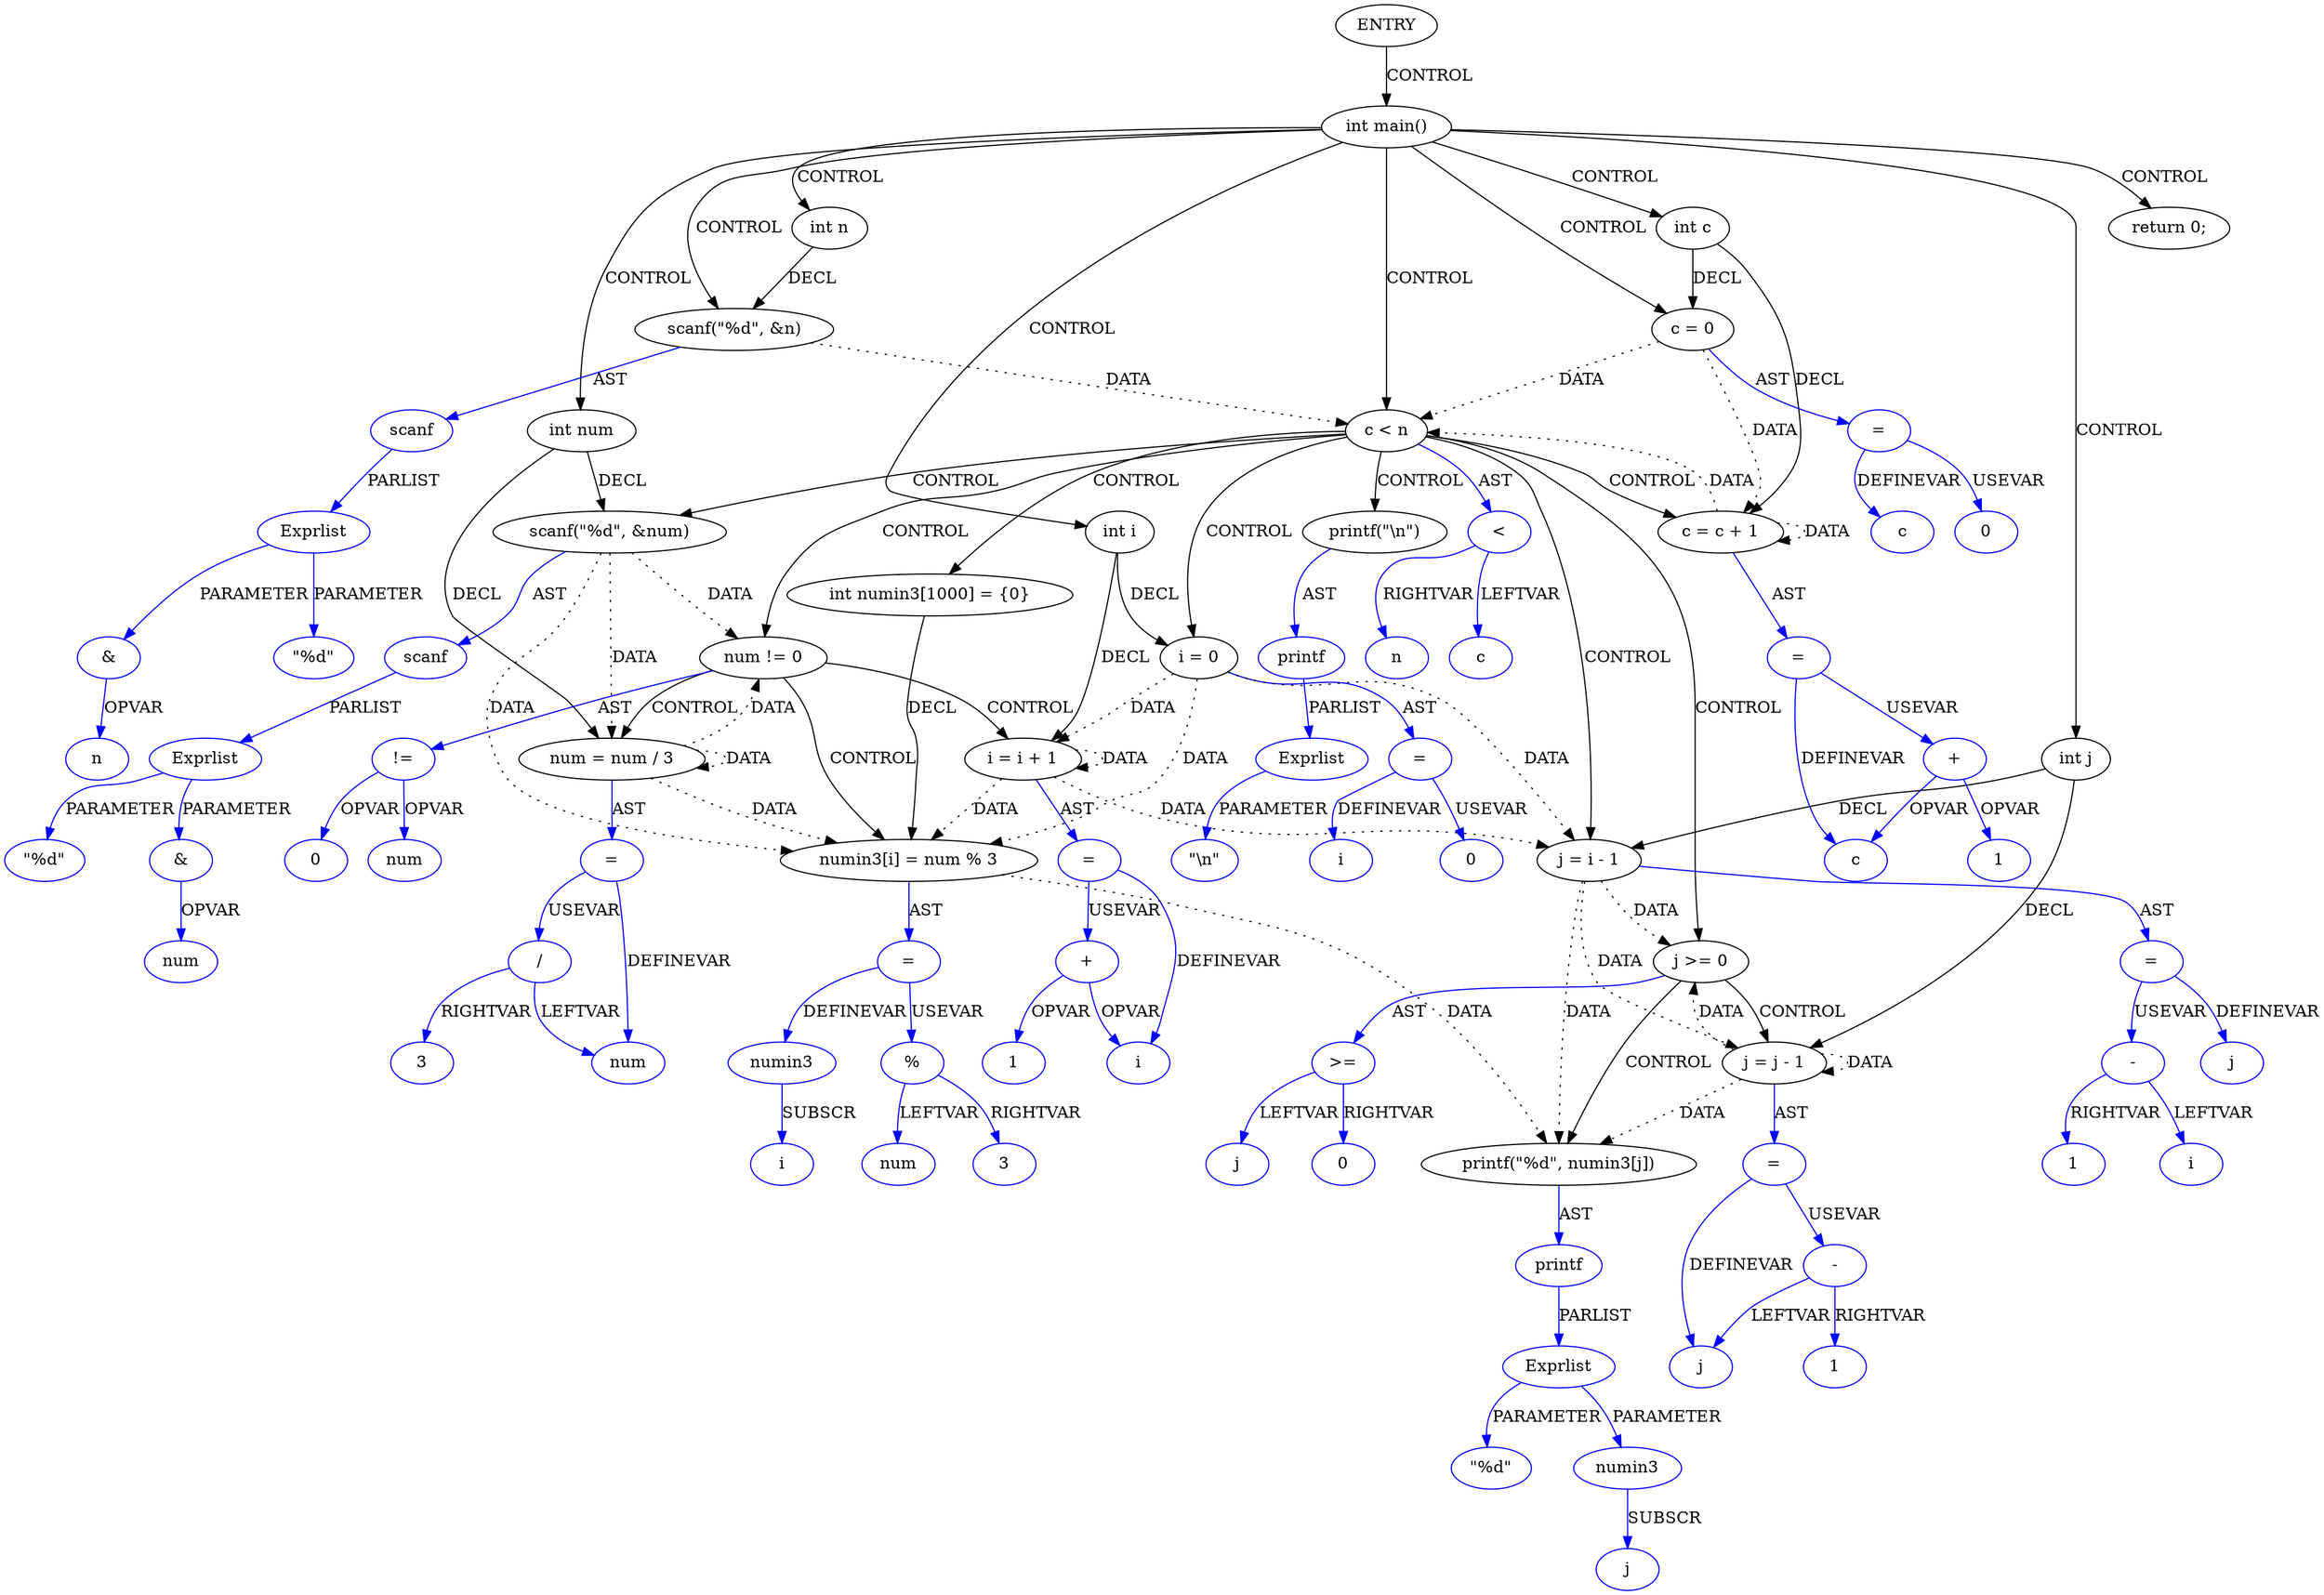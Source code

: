 digraph DotForMerge{
Node1 [label="ENTRY",type="ENTRY",coord="-1"];
Node2 [label="int main()",type="CONTROL",coord="3"];
Node4 [label="int n",type="DECL",coord="4",varname="n",vartype="int"];
Node5 [label="int c",type="DECL",coord="4",varname="c",vartype="int"];
Node6 [label="int i",type="DECL",coord="4",varname="i",vartype="int"];
Node7 [label="int j",type="DECL",coord="4",varname="j",vartype="int"];
Node8 [label="int num",type="DECL",coord="5",varname="num",vartype="int"];
Node9 [label="scanf(\"%d\", &n)",type="CALL",coord="6"];
Node10 [label="scanf",type="FUNCNAME",coord="6",color=blue];
Node11 [label="Exprlist",type="EXPRS",coord="6",color=blue];
Node12 [label="\"%d\"",type="CONST",coord="6",color=blue];
Node13 [label="&",type="OP",coord="6",color=blue];
Node14 [label="n",type="VAR",coord="6",color=blue];
Node15 [label="c = 0",type="ASSIGN",coord="7"];
Node16 [label="=",type="ASSIGNOP",coord="7",color=blue];
Node17 [label="c",type="VAR",coord="7",color=blue];
Node18 [label="0",type="CONST",coord="7",color=blue];
Node19 [label="c < n",type="CONTROL",coord="7"];
Node22 [label="scanf(\"%d\", &num)",type="CALL",coord="9"];
Node23 [label="scanf",type="FUNCNAME",coord="9",color=blue];
Node24 [label="Exprlist",type="EXPRS",coord="9",color=blue];
Node25 [label="\"%d\"",type="CONST",coord="9",color=blue];
Node26 [label="&",type="OP",coord="9",color=blue];
Node27 [label="num",type="VAR",coord="9",color=blue];
Node28 [label="int numin3[1000] = {0}",type="DECL",coord="10",varname="numin3",vartype="int[]"];
Node29 [label="i = 0",type="ASSIGN",coord="11"];
Node30 [label="=",type="ASSIGNOP",coord="11",color=blue];
Node31 [label="i",type="VAR",coord="11",color=blue];
Node32 [label="0",type="CONST",coord="11",color=blue];
Node33 [label="num != 0",type="CONTROL",coord="11"];
Node36 [label="numin3[i] = num % 3",type="ASSIGN",coord="12"];
Node37 [label="=",type="ASSIGNOP",coord="12",color=blue];
Node38 [label="numin3",type="VAR",coord="12",color=blue];
Node39 [label="i",type="VAR",coord="12",color=blue];
Node40 [label="%",type="OP",coord="12",color=blue];
Node41 [label="num",type="VAR",coord="12",color=blue];
Node42 [label="3",type="CONST",coord="12",color=blue];
Node43 [label="num = num / 3",type="ASSIGN",coord="13"];
Node44 [label="=",type="ASSIGNOP",coord="13",color=blue];
Node45 [label="num",type="VAR",coord="13",color=blue];
Node46 [label="/",type="OP",coord="13",color=blue];
Node47 [label="3",type="CONST",coord="13",color=blue];
Node48 [label="i = i + 1",type="ASSIGN",coord="11"];
Node49 [label="=",type="ASSIGNOP",coord="11",color=blue];
Node50 [label="i",type="VAR",coord="11",color=blue];
Node51 [label="+",type="OP",coord="11",color=blue];
Node52 [label="1",type="CONST",coord="11",color=blue];
Node53 [label="!=",type="OP",coord="11",color=blue];
Node54 [label="num",type="VAR",coord="11",color=blue];
Node55 [label="0",type="CONST",coord="11",color=blue];
Node56 [label="j = i - 1",type="ASSIGN",coord="15"];
Node57 [label="=",type="ASSIGNOP",coord="15",color=blue];
Node58 [label="j",type="VAR",coord="15",color=blue];
Node59 [label="-",type="OP",coord="15",color=blue];
Node60 [label="i",type="VAR",coord="15",color=blue];
Node61 [label="1",type="CONST",coord="15",color=blue];
Node62 [label="j >= 0",type="CONTROL",coord="15"];
Node65 [label="printf(\"%d\", numin3[j])",type="CALL",coord="16"];
Node66 [label="printf",type="FUNCNAME",coord="16",color=blue];
Node67 [label="Exprlist",type="EXPRS",coord="16",color=blue];
Node68 [label="\"%d\"",type="CONST",coord="16",color=blue];
Node69 [label="numin3",type="VAR",coord="16",color=blue];
Node70 [label="j",type="VAR",coord="16",color=blue];
Node71 [label="j = j - 1",type="ASSIGN",coord="15"];
Node72 [label="=",type="ASSIGNOP",coord="15",color=blue];
Node73 [label="j",type="VAR",coord="15",color=blue];
Node74 [label="-",type="OP",coord="15",color=blue];
Node75 [label="1",type="CONST",coord="15",color=blue];
Node76 [label=">=",type="OP",coord="15",color=blue];
Node77 [label="j",type="VAR",coord="15",color=blue];
Node78 [label="0",type="CONST",coord="15",color=blue];
Node79 [label="printf(\"\\n\")",type="CALL",coord="17"];
Node80 [label="printf",type="FUNCNAME",coord="17",color=blue];
Node81 [label="Exprlist",type="EXPRS",coord="17",color=blue];
Node82 [label="\"\\n\"",type="CONST",coord="17",color=blue];
Node83 [label="c = c + 1",type="ASSIGN",coord="7"];
Node84 [label="=",type="ASSIGNOP",coord="7",color=blue];
Node85 [label="c",type="VAR",coord="7",color=blue];
Node86 [label="+",type="OP",coord="7",color=blue];
Node87 [label="1",type="CONST",coord="7",color=blue];
Node88 [label="<",type="OP",coord="7",color=blue];
Node89 [label="c",type="VAR",coord="7",color=blue];
Node90 [label="n",type="VAR",coord="7",color=blue];
Node91 [label="return 0;",type="RETURN",coord="19"];
Node1->Node2 [label = "CONTROL" ];
Node2->Node4 [label = "CONTROL" ];
Node2->Node5 [label = "CONTROL" ];
Node2->Node6 [label = "CONTROL" ];
Node2->Node7 [label = "CONTROL" ];
Node2->Node8 [label = "CONTROL" ];
Node2->Node9 [label = "CONTROL" ];
Node2->Node15 [label = "CONTROL" ];
Node2->Node19 [label = "CONTROL" ];
Node2->Node91 [label = "CONTROL" ];
Node19->Node22 [label = "CONTROL" ];
Node19->Node28 [label = "CONTROL" ];
Node19->Node29 [label = "CONTROL" ];
Node19->Node33 [label = "CONTROL" ];
Node19->Node56 [label = "CONTROL" ];
Node19->Node62 [label = "CONTROL" ];
Node19->Node79 [label = "CONTROL" ];
Node19->Node83 [label = "CONTROL" ];
Node33->Node36 [label = "CONTROL" ];
Node33->Node43 [label = "CONTROL" ];
Node33->Node48 [label = "CONTROL" ];
Node62->Node65 [label = "CONTROL" ];
Node62->Node71 [label = "CONTROL" ];
Node9->Node19 [label = "DATA", style = dotted ]
Node15->Node19 [label = "DATA", style = dotted ]
Node15->Node83 [label = "DATA", style = dotted ]
Node22->Node33 [label = "DATA", style = dotted ]
Node22->Node36 [label = "DATA", style = dotted ]
Node22->Node43 [label = "DATA", style = dotted ]
Node29->Node36 [label = "DATA", style = dotted ]
Node29->Node48 [label = "DATA", style = dotted ]
Node29->Node56 [label = "DATA", style = dotted ]
Node36->Node65 [label = "DATA", style = dotted ]
Node43->Node33 [label = "DATA", style = dotted ]
Node43->Node36 [label = "DATA", style = dotted ]
Node43->Node43 [label = "DATA", style = dotted ]
Node48->Node36 [label = "DATA", style = dotted ]
Node48->Node48 [label = "DATA", style = dotted ]
Node48->Node56 [label = "DATA", style = dotted ]
Node56->Node62 [label = "DATA", style = dotted ]
Node56->Node65 [label = "DATA", style = dotted ]
Node56->Node71 [label = "DATA", style = dotted ]
Node71->Node62 [label = "DATA", style = dotted ]
Node71->Node65 [label = "DATA", style = dotted ]
Node71->Node71 [label = "DATA", style = dotted ]
Node83->Node19 [label = "DATA", style = dotted ]
Node83->Node83 [label = "DATA", style = dotted ]
Node4->Node9 [label = "DECL"]
Node5->Node15 [label = "DECL"]
Node5->Node83 [label = "DECL"]
Node6->Node48 [label = "DECL"]
Node6->Node29 [label = "DECL"]
Node7->Node56 [label = "DECL"]
Node7->Node71 [label = "DECL"]
Node8->Node43 [label = "DECL"]
Node8->Node22 [label = "DECL"]
Node28->Node36 [label = "DECL"]
Node9->Node10 [label = "AST" color=blue]
Node10->Node11 [label = "PARLIST" color=blue]
Node11->Node12 [label = "PARAMETER" color=blue]
Node11->Node13 [label = "PARAMETER" color=blue]
Node13->Node14 [label = "OPVAR" color=blue]
Node15->Node16 [label = "AST" color=blue]
Node16->Node17 [label = "DEFINEVAR" color=blue]
Node16->Node18 [label = "USEVAR" color=blue]
Node19->Node88 [label = "AST" color=blue]
Node22->Node23 [label = "AST" color=blue]
Node23->Node24 [label = "PARLIST" color=blue]
Node24->Node25 [label = "PARAMETER" color=blue]
Node24->Node26 [label = "PARAMETER" color=blue]
Node26->Node27 [label = "OPVAR" color=blue]
Node29->Node30 [label = "AST" color=blue]
Node30->Node31 [label = "DEFINEVAR" color=blue]
Node30->Node32 [label = "USEVAR" color=blue]
Node33->Node53 [label = "AST" color=blue]
Node36->Node37 [label = "AST" color=blue]
Node37->Node38 [label = "DEFINEVAR" color=blue]
Node37->Node40 [label = "USEVAR" color=blue]
Node38->Node39 [label = "SUBSCR" color=blue]
Node40->Node41 [label = "LEFTVAR" color=blue]
Node40->Node42 [label = "RIGHTVAR" color=blue]
Node43->Node44 [label = "AST" color=blue]
Node44->Node45 [label = "DEFINEVAR" color=blue]
Node44->Node46 [label = "USEVAR" color=blue]
Node46->Node45 [label = "LEFTVAR" color=blue]
Node46->Node47 [label = "RIGHTVAR" color=blue]
Node48->Node49 [label = "AST" color=blue]
Node49->Node50 [label = "DEFINEVAR" color=blue]
Node49->Node51 [label = "USEVAR" color=blue]
Node51->Node50 [label = "OPVAR" color=blue]
Node51->Node52 [label = "OPVAR" color=blue]
Node53->Node54 [label = "OPVAR" color=blue]
Node53->Node55 [label = "OPVAR" color=blue]
Node56->Node57 [label = "AST" color=blue]
Node57->Node58 [label = "DEFINEVAR" color=blue]
Node57->Node59 [label = "USEVAR" color=blue]
Node59->Node60 [label = "LEFTVAR" color=blue]
Node59->Node61 [label = "RIGHTVAR" color=blue]
Node62->Node76 [label = "AST" color=blue]
Node65->Node66 [label = "AST" color=blue]
Node66->Node67 [label = "PARLIST" color=blue]
Node67->Node68 [label = "PARAMETER" color=blue]
Node67->Node69 [label = "PARAMETER" color=blue]
Node69->Node70 [label = "SUBSCR" color=blue]
Node71->Node72 [label = "AST" color=blue]
Node72->Node73 [label = "DEFINEVAR" color=blue]
Node72->Node74 [label = "USEVAR" color=blue]
Node74->Node73 [label = "LEFTVAR" color=blue]
Node74->Node75 [label = "RIGHTVAR" color=blue]
Node76->Node77 [label = "LEFTVAR" color=blue]
Node76->Node78 [label = "RIGHTVAR" color=blue]
Node79->Node80 [label = "AST" color=blue]
Node80->Node81 [label = "PARLIST" color=blue]
Node81->Node82 [label = "PARAMETER" color=blue]
Node83->Node84 [label = "AST" color=blue]
Node84->Node85 [label = "DEFINEVAR" color=blue]
Node84->Node86 [label = "USEVAR" color=blue]
Node86->Node85 [label = "OPVAR" color=blue]
Node86->Node87 [label = "OPVAR" color=blue]
Node88->Node89 [label = "LEFTVAR" color=blue]
Node88->Node90 [label = "RIGHTVAR" color=blue]
}
